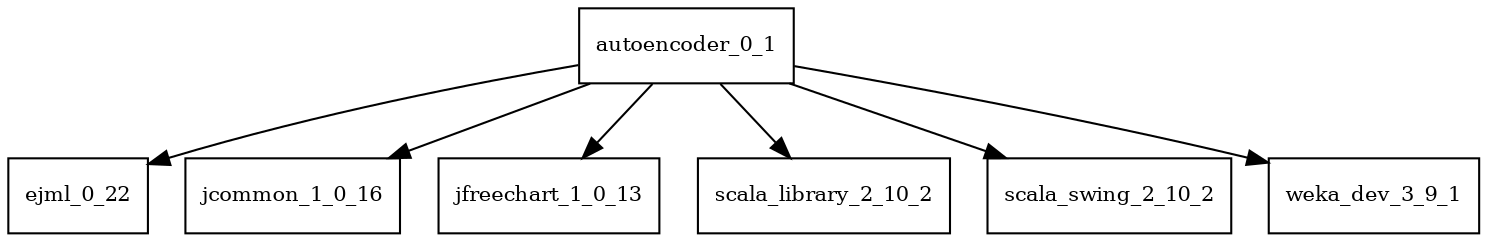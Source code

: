digraph autoencoder_0_1_dependencies {
  node [shape = box, fontsize=10.0];
  autoencoder_0_1 -> ejml_0_22;
  autoencoder_0_1 -> jcommon_1_0_16;
  autoencoder_0_1 -> jfreechart_1_0_13;
  autoencoder_0_1 -> scala_library_2_10_2;
  autoencoder_0_1 -> scala_swing_2_10_2;
  autoencoder_0_1 -> weka_dev_3_9_1;
}
